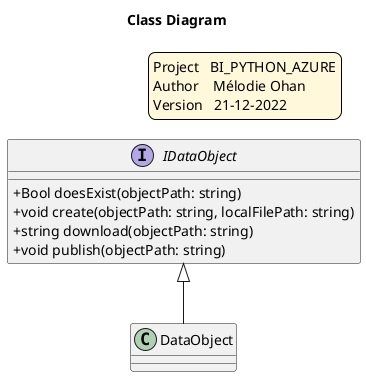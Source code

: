 @startuml

skinparam legendBackgroundColor #fff8db
skinparam classAttributeIconSize 0

legend top right
    Project   BI_PYTHON_AZURE
    Author    Mélodie Ohan
    Version   21-12-2022
endlegend

title Class Diagram

Interface IDataObject {
  + Bool doesExist(objectPath: string)
  + void create(objectPath: string, localFilePath: string)
  + string download(objectPath: string)
  + void publish(objectPath: string)
}

Class DataObject

IDataObject <|-- DataObject

@enduml